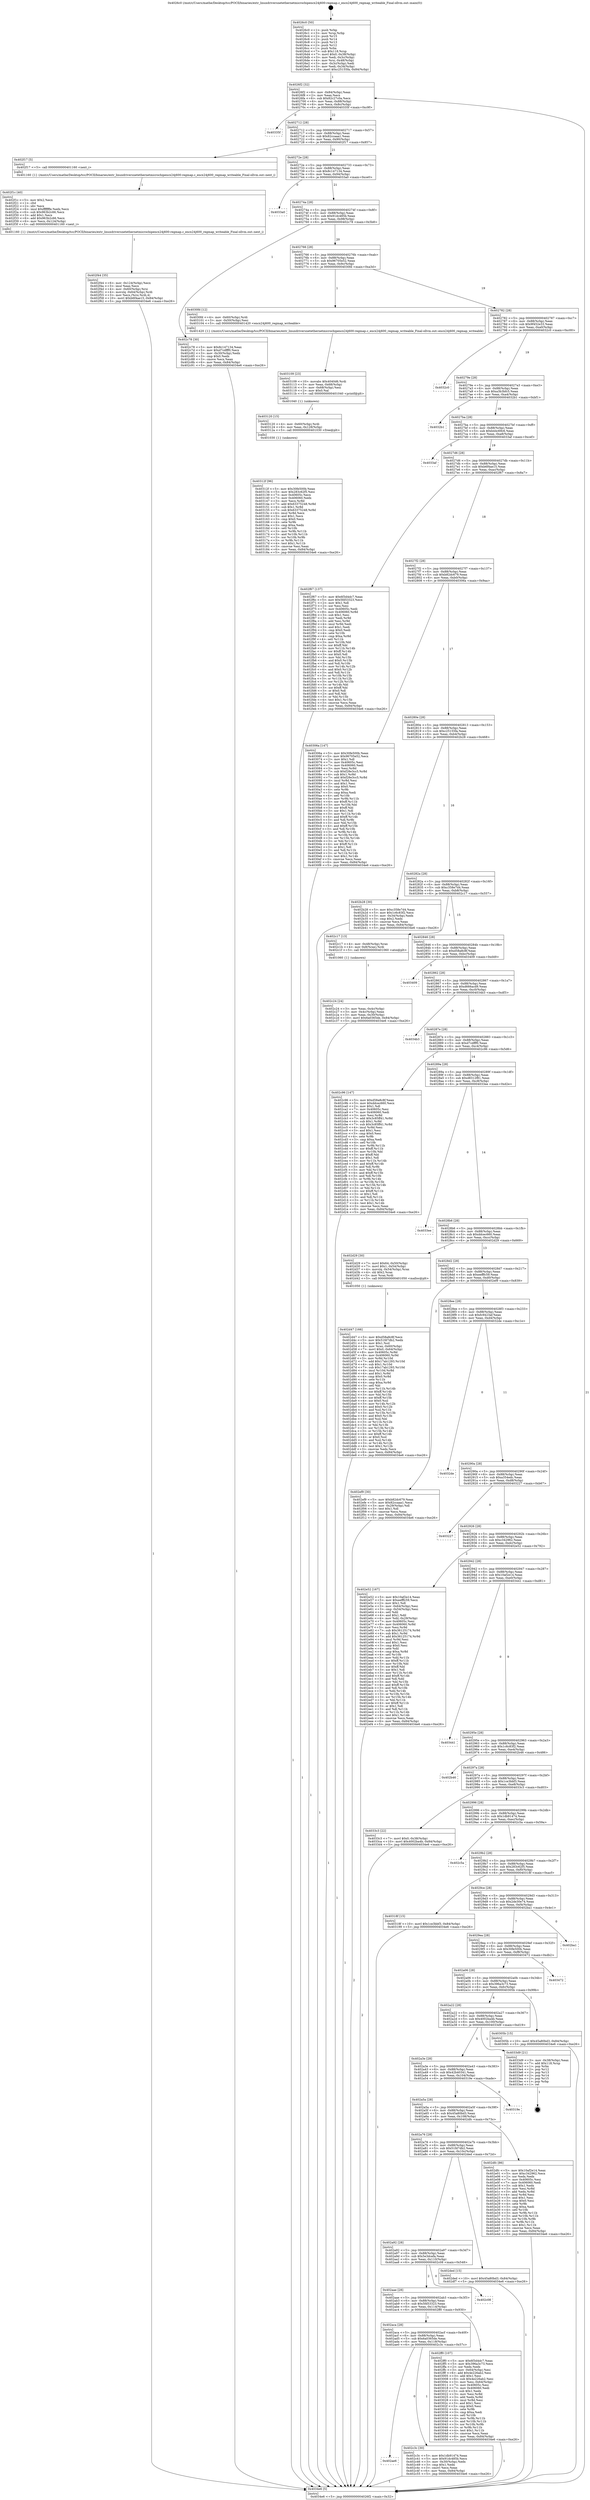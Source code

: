 digraph "0x4026c0" {
  label = "0x4026c0 (/mnt/c/Users/mathe/Desktop/tcc/POCII/binaries/extr_linuxdriversnetethernetmicrochipencx24j600-regmap.c_encx24j600_regmap_writeable_Final-ollvm.out::main(0))"
  labelloc = "t"
  node[shape=record]

  Entry [label="",width=0.3,height=0.3,shape=circle,fillcolor=black,style=filled]
  "0x4026f2" [label="{
     0x4026f2 [32]\l
     | [instrs]\l
     &nbsp;&nbsp;0x4026f2 \<+6\>: mov -0x84(%rbp),%eax\l
     &nbsp;&nbsp;0x4026f8 \<+2\>: mov %eax,%ecx\l
     &nbsp;&nbsp;0x4026fa \<+6\>: sub $0x82c27c0a,%ecx\l
     &nbsp;&nbsp;0x402700 \<+6\>: mov %eax,-0x88(%rbp)\l
     &nbsp;&nbsp;0x402706 \<+6\>: mov %ecx,-0x8c(%rbp)\l
     &nbsp;&nbsp;0x40270c \<+6\>: je 000000000040335f \<main+0xc9f\>\l
  }"]
  "0x40335f" [label="{
     0x40335f\l
  }", style=dashed]
  "0x402712" [label="{
     0x402712 [28]\l
     | [instrs]\l
     &nbsp;&nbsp;0x402712 \<+5\>: jmp 0000000000402717 \<main+0x57\>\l
     &nbsp;&nbsp;0x402717 \<+6\>: mov -0x88(%rbp),%eax\l
     &nbsp;&nbsp;0x40271d \<+5\>: sub $0x82ccaaa1,%eax\l
     &nbsp;&nbsp;0x402722 \<+6\>: mov %eax,-0x90(%rbp)\l
     &nbsp;&nbsp;0x402728 \<+6\>: je 0000000000402f17 \<main+0x857\>\l
  }"]
  Exit [label="",width=0.3,height=0.3,shape=circle,fillcolor=black,style=filled,peripheries=2]
  "0x402f17" [label="{
     0x402f17 [5]\l
     | [instrs]\l
     &nbsp;&nbsp;0x402f17 \<+5\>: call 0000000000401160 \<next_i\>\l
     | [calls]\l
     &nbsp;&nbsp;0x401160 \{1\} (/mnt/c/Users/mathe/Desktop/tcc/POCII/binaries/extr_linuxdriversnetethernetmicrochipencx24j600-regmap.c_encx24j600_regmap_writeable_Final-ollvm.out::next_i)\l
  }"]
  "0x40272e" [label="{
     0x40272e [28]\l
     | [instrs]\l
     &nbsp;&nbsp;0x40272e \<+5\>: jmp 0000000000402733 \<main+0x73\>\l
     &nbsp;&nbsp;0x402733 \<+6\>: mov -0x88(%rbp),%eax\l
     &nbsp;&nbsp;0x402739 \<+5\>: sub $0x8c147134,%eax\l
     &nbsp;&nbsp;0x40273e \<+6\>: mov %eax,-0x94(%rbp)\l
     &nbsp;&nbsp;0x402744 \<+6\>: je 00000000004033a0 \<main+0xce0\>\l
  }"]
  "0x40312f" [label="{
     0x40312f [96]\l
     | [instrs]\l
     &nbsp;&nbsp;0x40312f \<+5\>: mov $0x30fe500b,%eax\l
     &nbsp;&nbsp;0x403134 \<+5\>: mov $0x283c62f5,%esi\l
     &nbsp;&nbsp;0x403139 \<+7\>: mov 0x40605c,%ecx\l
     &nbsp;&nbsp;0x403140 \<+7\>: mov 0x406060,%edx\l
     &nbsp;&nbsp;0x403147 \<+3\>: mov %ecx,%r8d\l
     &nbsp;&nbsp;0x40314a \<+7\>: add $0x63375248,%r8d\l
     &nbsp;&nbsp;0x403151 \<+4\>: sub $0x1,%r8d\l
     &nbsp;&nbsp;0x403155 \<+7\>: sub $0x63375248,%r8d\l
     &nbsp;&nbsp;0x40315c \<+4\>: imul %r8d,%ecx\l
     &nbsp;&nbsp;0x403160 \<+3\>: and $0x1,%ecx\l
     &nbsp;&nbsp;0x403163 \<+3\>: cmp $0x0,%ecx\l
     &nbsp;&nbsp;0x403166 \<+4\>: sete %r9b\l
     &nbsp;&nbsp;0x40316a \<+3\>: cmp $0xa,%edx\l
     &nbsp;&nbsp;0x40316d \<+4\>: setl %r10b\l
     &nbsp;&nbsp;0x403171 \<+3\>: mov %r9b,%r11b\l
     &nbsp;&nbsp;0x403174 \<+3\>: and %r10b,%r11b\l
     &nbsp;&nbsp;0x403177 \<+3\>: xor %r10b,%r9b\l
     &nbsp;&nbsp;0x40317a \<+3\>: or %r9b,%r11b\l
     &nbsp;&nbsp;0x40317d \<+4\>: test $0x1,%r11b\l
     &nbsp;&nbsp;0x403181 \<+3\>: cmovne %esi,%eax\l
     &nbsp;&nbsp;0x403184 \<+6\>: mov %eax,-0x84(%rbp)\l
     &nbsp;&nbsp;0x40318a \<+5\>: jmp 00000000004034e6 \<main+0xe26\>\l
  }"]
  "0x4033a0" [label="{
     0x4033a0\l
  }", style=dashed]
  "0x40274a" [label="{
     0x40274a [28]\l
     | [instrs]\l
     &nbsp;&nbsp;0x40274a \<+5\>: jmp 000000000040274f \<main+0x8f\>\l
     &nbsp;&nbsp;0x40274f \<+6\>: mov -0x88(%rbp),%eax\l
     &nbsp;&nbsp;0x402755 \<+5\>: sub $0x91dc485b,%eax\l
     &nbsp;&nbsp;0x40275a \<+6\>: mov %eax,-0x98(%rbp)\l
     &nbsp;&nbsp;0x402760 \<+6\>: je 0000000000402c78 \<main+0x5b8\>\l
  }"]
  "0x403120" [label="{
     0x403120 [15]\l
     | [instrs]\l
     &nbsp;&nbsp;0x403120 \<+4\>: mov -0x60(%rbp),%rdi\l
     &nbsp;&nbsp;0x403124 \<+6\>: mov %eax,-0x128(%rbp)\l
     &nbsp;&nbsp;0x40312a \<+5\>: call 0000000000401030 \<free@plt\>\l
     | [calls]\l
     &nbsp;&nbsp;0x401030 \{1\} (unknown)\l
  }"]
  "0x402c78" [label="{
     0x402c78 [30]\l
     | [instrs]\l
     &nbsp;&nbsp;0x402c78 \<+5\>: mov $0x8c147134,%eax\l
     &nbsp;&nbsp;0x402c7d \<+5\>: mov $0xd7cdfff0,%ecx\l
     &nbsp;&nbsp;0x402c82 \<+3\>: mov -0x30(%rbp),%edx\l
     &nbsp;&nbsp;0x402c85 \<+3\>: cmp $0x0,%edx\l
     &nbsp;&nbsp;0x402c88 \<+3\>: cmove %ecx,%eax\l
     &nbsp;&nbsp;0x402c8b \<+6\>: mov %eax,-0x84(%rbp)\l
     &nbsp;&nbsp;0x402c91 \<+5\>: jmp 00000000004034e6 \<main+0xe26\>\l
  }"]
  "0x402766" [label="{
     0x402766 [28]\l
     | [instrs]\l
     &nbsp;&nbsp;0x402766 \<+5\>: jmp 000000000040276b \<main+0xab\>\l
     &nbsp;&nbsp;0x40276b \<+6\>: mov -0x88(%rbp),%eax\l
     &nbsp;&nbsp;0x402771 \<+5\>: sub $0x96705e52,%eax\l
     &nbsp;&nbsp;0x402776 \<+6\>: mov %eax,-0x9c(%rbp)\l
     &nbsp;&nbsp;0x40277c \<+6\>: je 00000000004030fd \<main+0xa3d\>\l
  }"]
  "0x403109" [label="{
     0x403109 [23]\l
     | [instrs]\l
     &nbsp;&nbsp;0x403109 \<+10\>: movabs $0x4040d6,%rdi\l
     &nbsp;&nbsp;0x403113 \<+3\>: mov %eax,-0x68(%rbp)\l
     &nbsp;&nbsp;0x403116 \<+3\>: mov -0x68(%rbp),%esi\l
     &nbsp;&nbsp;0x403119 \<+2\>: mov $0x0,%al\l
     &nbsp;&nbsp;0x40311b \<+5\>: call 0000000000401040 \<printf@plt\>\l
     | [calls]\l
     &nbsp;&nbsp;0x401040 \{1\} (unknown)\l
  }"]
  "0x4030fd" [label="{
     0x4030fd [12]\l
     | [instrs]\l
     &nbsp;&nbsp;0x4030fd \<+4\>: mov -0x60(%rbp),%rdi\l
     &nbsp;&nbsp;0x403101 \<+3\>: mov -0x50(%rbp),%esi\l
     &nbsp;&nbsp;0x403104 \<+5\>: call 0000000000401420 \<encx24j600_regmap_writeable\>\l
     | [calls]\l
     &nbsp;&nbsp;0x401420 \{1\} (/mnt/c/Users/mathe/Desktop/tcc/POCII/binaries/extr_linuxdriversnetethernetmicrochipencx24j600-regmap.c_encx24j600_regmap_writeable_Final-ollvm.out::encx24j600_regmap_writeable)\l
  }"]
  "0x402782" [label="{
     0x402782 [28]\l
     | [instrs]\l
     &nbsp;&nbsp;0x402782 \<+5\>: jmp 0000000000402787 \<main+0xc7\>\l
     &nbsp;&nbsp;0x402787 \<+6\>: mov -0x88(%rbp),%eax\l
     &nbsp;&nbsp;0x40278d \<+5\>: sub $0x9f452e33,%eax\l
     &nbsp;&nbsp;0x402792 \<+6\>: mov %eax,-0xa0(%rbp)\l
     &nbsp;&nbsp;0x402798 \<+6\>: je 00000000004032c0 \<main+0xc00\>\l
  }"]
  "0x402f44" [label="{
     0x402f44 [35]\l
     | [instrs]\l
     &nbsp;&nbsp;0x402f44 \<+6\>: mov -0x124(%rbp),%ecx\l
     &nbsp;&nbsp;0x402f4a \<+3\>: imul %eax,%ecx\l
     &nbsp;&nbsp;0x402f4d \<+4\>: mov -0x60(%rbp),%rsi\l
     &nbsp;&nbsp;0x402f51 \<+4\>: movslq -0x64(%rbp),%rdi\l
     &nbsp;&nbsp;0x402f55 \<+3\>: mov %ecx,(%rsi,%rdi,4)\l
     &nbsp;&nbsp;0x402f58 \<+10\>: movl $0xb6f4ae15,-0x84(%rbp)\l
     &nbsp;&nbsp;0x402f62 \<+5\>: jmp 00000000004034e6 \<main+0xe26\>\l
  }"]
  "0x4032c0" [label="{
     0x4032c0\l
  }", style=dashed]
  "0x40279e" [label="{
     0x40279e [28]\l
     | [instrs]\l
     &nbsp;&nbsp;0x40279e \<+5\>: jmp 00000000004027a3 \<main+0xe3\>\l
     &nbsp;&nbsp;0x4027a3 \<+6\>: mov -0x88(%rbp),%eax\l
     &nbsp;&nbsp;0x4027a9 \<+5\>: sub $0xa3b3bfc5,%eax\l
     &nbsp;&nbsp;0x4027ae \<+6\>: mov %eax,-0xa4(%rbp)\l
     &nbsp;&nbsp;0x4027b4 \<+6\>: je 00000000004032b1 \<main+0xbf1\>\l
  }"]
  "0x402f1c" [label="{
     0x402f1c [40]\l
     | [instrs]\l
     &nbsp;&nbsp;0x402f1c \<+5\>: mov $0x2,%ecx\l
     &nbsp;&nbsp;0x402f21 \<+1\>: cltd\l
     &nbsp;&nbsp;0x402f22 \<+2\>: idiv %ecx\l
     &nbsp;&nbsp;0x402f24 \<+6\>: imul $0xfffffffe,%edx,%ecx\l
     &nbsp;&nbsp;0x402f2a \<+6\>: sub $0x963b2c66,%ecx\l
     &nbsp;&nbsp;0x402f30 \<+3\>: add $0x1,%ecx\l
     &nbsp;&nbsp;0x402f33 \<+6\>: add $0x963b2c66,%ecx\l
     &nbsp;&nbsp;0x402f39 \<+6\>: mov %ecx,-0x124(%rbp)\l
     &nbsp;&nbsp;0x402f3f \<+5\>: call 0000000000401160 \<next_i\>\l
     | [calls]\l
     &nbsp;&nbsp;0x401160 \{1\} (/mnt/c/Users/mathe/Desktop/tcc/POCII/binaries/extr_linuxdriversnetethernetmicrochipencx24j600-regmap.c_encx24j600_regmap_writeable_Final-ollvm.out::next_i)\l
  }"]
  "0x4032b1" [label="{
     0x4032b1\l
  }", style=dashed]
  "0x4027ba" [label="{
     0x4027ba [28]\l
     | [instrs]\l
     &nbsp;&nbsp;0x4027ba \<+5\>: jmp 00000000004027bf \<main+0xff\>\l
     &nbsp;&nbsp;0x4027bf \<+6\>: mov -0x88(%rbp),%eax\l
     &nbsp;&nbsp;0x4027c5 \<+5\>: sub $0xb44c69c6,%eax\l
     &nbsp;&nbsp;0x4027ca \<+6\>: mov %eax,-0xa8(%rbp)\l
     &nbsp;&nbsp;0x4027d0 \<+6\>: je 00000000004033af \<main+0xcef\>\l
  }"]
  "0x402d47" [label="{
     0x402d47 [166]\l
     | [instrs]\l
     &nbsp;&nbsp;0x402d47 \<+5\>: mov $0xd58a8c8f,%ecx\l
     &nbsp;&nbsp;0x402d4c \<+5\>: mov $0x51fd7db2,%edx\l
     &nbsp;&nbsp;0x402d51 \<+3\>: mov $0x1,%sil\l
     &nbsp;&nbsp;0x402d54 \<+4\>: mov %rax,-0x60(%rbp)\l
     &nbsp;&nbsp;0x402d58 \<+7\>: movl $0x0,-0x64(%rbp)\l
     &nbsp;&nbsp;0x402d5f \<+8\>: mov 0x40605c,%r8d\l
     &nbsp;&nbsp;0x402d67 \<+8\>: mov 0x406060,%r9d\l
     &nbsp;&nbsp;0x402d6f \<+3\>: mov %r8d,%r10d\l
     &nbsp;&nbsp;0x402d72 \<+7\>: add $0x17ab1293,%r10d\l
     &nbsp;&nbsp;0x402d79 \<+4\>: sub $0x1,%r10d\l
     &nbsp;&nbsp;0x402d7d \<+7\>: sub $0x17ab1293,%r10d\l
     &nbsp;&nbsp;0x402d84 \<+4\>: imul %r10d,%r8d\l
     &nbsp;&nbsp;0x402d88 \<+4\>: and $0x1,%r8d\l
     &nbsp;&nbsp;0x402d8c \<+4\>: cmp $0x0,%r8d\l
     &nbsp;&nbsp;0x402d90 \<+4\>: sete %r11b\l
     &nbsp;&nbsp;0x402d94 \<+4\>: cmp $0xa,%r9d\l
     &nbsp;&nbsp;0x402d98 \<+3\>: setl %bl\l
     &nbsp;&nbsp;0x402d9b \<+3\>: mov %r11b,%r14b\l
     &nbsp;&nbsp;0x402d9e \<+4\>: xor $0xff,%r14b\l
     &nbsp;&nbsp;0x402da2 \<+3\>: mov %bl,%r15b\l
     &nbsp;&nbsp;0x402da5 \<+4\>: xor $0xff,%r15b\l
     &nbsp;&nbsp;0x402da9 \<+4\>: xor $0x0,%sil\l
     &nbsp;&nbsp;0x402dad \<+3\>: mov %r14b,%r12b\l
     &nbsp;&nbsp;0x402db0 \<+4\>: and $0x0,%r12b\l
     &nbsp;&nbsp;0x402db4 \<+3\>: and %sil,%r11b\l
     &nbsp;&nbsp;0x402db7 \<+3\>: mov %r15b,%r13b\l
     &nbsp;&nbsp;0x402dba \<+4\>: and $0x0,%r13b\l
     &nbsp;&nbsp;0x402dbe \<+3\>: and %sil,%bl\l
     &nbsp;&nbsp;0x402dc1 \<+3\>: or %r11b,%r12b\l
     &nbsp;&nbsp;0x402dc4 \<+3\>: or %bl,%r13b\l
     &nbsp;&nbsp;0x402dc7 \<+3\>: xor %r13b,%r12b\l
     &nbsp;&nbsp;0x402dca \<+3\>: or %r15b,%r14b\l
     &nbsp;&nbsp;0x402dcd \<+4\>: xor $0xff,%r14b\l
     &nbsp;&nbsp;0x402dd1 \<+4\>: or $0x0,%sil\l
     &nbsp;&nbsp;0x402dd5 \<+3\>: and %sil,%r14b\l
     &nbsp;&nbsp;0x402dd8 \<+3\>: or %r14b,%r12b\l
     &nbsp;&nbsp;0x402ddb \<+4\>: test $0x1,%r12b\l
     &nbsp;&nbsp;0x402ddf \<+3\>: cmovne %edx,%ecx\l
     &nbsp;&nbsp;0x402de2 \<+6\>: mov %ecx,-0x84(%rbp)\l
     &nbsp;&nbsp;0x402de8 \<+5\>: jmp 00000000004034e6 \<main+0xe26\>\l
  }"]
  "0x4033af" [label="{
     0x4033af\l
  }", style=dashed]
  "0x4027d6" [label="{
     0x4027d6 [28]\l
     | [instrs]\l
     &nbsp;&nbsp;0x4027d6 \<+5\>: jmp 00000000004027db \<main+0x11b\>\l
     &nbsp;&nbsp;0x4027db \<+6\>: mov -0x88(%rbp),%eax\l
     &nbsp;&nbsp;0x4027e1 \<+5\>: sub $0xb6f4ae15,%eax\l
     &nbsp;&nbsp;0x4027e6 \<+6\>: mov %eax,-0xac(%rbp)\l
     &nbsp;&nbsp;0x4027ec \<+6\>: je 0000000000402f67 \<main+0x8a7\>\l
  }"]
  "0x402ae6" [label="{
     0x402ae6\l
  }", style=dashed]
  "0x402f67" [label="{
     0x402f67 [137]\l
     | [instrs]\l
     &nbsp;&nbsp;0x402f67 \<+5\>: mov $0x6f3d4dc7,%eax\l
     &nbsp;&nbsp;0x402f6c \<+5\>: mov $0x5fd53323,%ecx\l
     &nbsp;&nbsp;0x402f71 \<+2\>: mov $0x1,%dl\l
     &nbsp;&nbsp;0x402f73 \<+2\>: xor %esi,%esi\l
     &nbsp;&nbsp;0x402f75 \<+7\>: mov 0x40605c,%edi\l
     &nbsp;&nbsp;0x402f7c \<+8\>: mov 0x406060,%r8d\l
     &nbsp;&nbsp;0x402f84 \<+3\>: sub $0x1,%esi\l
     &nbsp;&nbsp;0x402f87 \<+3\>: mov %edi,%r9d\l
     &nbsp;&nbsp;0x402f8a \<+3\>: add %esi,%r9d\l
     &nbsp;&nbsp;0x402f8d \<+4\>: imul %r9d,%edi\l
     &nbsp;&nbsp;0x402f91 \<+3\>: and $0x1,%edi\l
     &nbsp;&nbsp;0x402f94 \<+3\>: cmp $0x0,%edi\l
     &nbsp;&nbsp;0x402f97 \<+4\>: sete %r10b\l
     &nbsp;&nbsp;0x402f9b \<+4\>: cmp $0xa,%r8d\l
     &nbsp;&nbsp;0x402f9f \<+4\>: setl %r11b\l
     &nbsp;&nbsp;0x402fa3 \<+3\>: mov %r10b,%bl\l
     &nbsp;&nbsp;0x402fa6 \<+3\>: xor $0xff,%bl\l
     &nbsp;&nbsp;0x402fa9 \<+3\>: mov %r11b,%r14b\l
     &nbsp;&nbsp;0x402fac \<+4\>: xor $0xff,%r14b\l
     &nbsp;&nbsp;0x402fb0 \<+3\>: xor $0x0,%dl\l
     &nbsp;&nbsp;0x402fb3 \<+3\>: mov %bl,%r15b\l
     &nbsp;&nbsp;0x402fb6 \<+4\>: and $0x0,%r15b\l
     &nbsp;&nbsp;0x402fba \<+3\>: and %dl,%r10b\l
     &nbsp;&nbsp;0x402fbd \<+3\>: mov %r14b,%r12b\l
     &nbsp;&nbsp;0x402fc0 \<+4\>: and $0x0,%r12b\l
     &nbsp;&nbsp;0x402fc4 \<+3\>: and %dl,%r11b\l
     &nbsp;&nbsp;0x402fc7 \<+3\>: or %r10b,%r15b\l
     &nbsp;&nbsp;0x402fca \<+3\>: or %r11b,%r12b\l
     &nbsp;&nbsp;0x402fcd \<+3\>: xor %r12b,%r15b\l
     &nbsp;&nbsp;0x402fd0 \<+3\>: or %r14b,%bl\l
     &nbsp;&nbsp;0x402fd3 \<+3\>: xor $0xff,%bl\l
     &nbsp;&nbsp;0x402fd6 \<+3\>: or $0x0,%dl\l
     &nbsp;&nbsp;0x402fd9 \<+2\>: and %dl,%bl\l
     &nbsp;&nbsp;0x402fdb \<+3\>: or %bl,%r15b\l
     &nbsp;&nbsp;0x402fde \<+4\>: test $0x1,%r15b\l
     &nbsp;&nbsp;0x402fe2 \<+3\>: cmovne %ecx,%eax\l
     &nbsp;&nbsp;0x402fe5 \<+6\>: mov %eax,-0x84(%rbp)\l
     &nbsp;&nbsp;0x402feb \<+5\>: jmp 00000000004034e6 \<main+0xe26\>\l
  }"]
  "0x4027f2" [label="{
     0x4027f2 [28]\l
     | [instrs]\l
     &nbsp;&nbsp;0x4027f2 \<+5\>: jmp 00000000004027f7 \<main+0x137\>\l
     &nbsp;&nbsp;0x4027f7 \<+6\>: mov -0x88(%rbp),%eax\l
     &nbsp;&nbsp;0x4027fd \<+5\>: sub $0xb82dc679,%eax\l
     &nbsp;&nbsp;0x402802 \<+6\>: mov %eax,-0xb0(%rbp)\l
     &nbsp;&nbsp;0x402808 \<+6\>: je 000000000040306a \<main+0x9aa\>\l
  }"]
  "0x402c3c" [label="{
     0x402c3c [30]\l
     | [instrs]\l
     &nbsp;&nbsp;0x402c3c \<+5\>: mov $0x1db91474,%eax\l
     &nbsp;&nbsp;0x402c41 \<+5\>: mov $0x91dc485b,%ecx\l
     &nbsp;&nbsp;0x402c46 \<+3\>: mov -0x30(%rbp),%edx\l
     &nbsp;&nbsp;0x402c49 \<+3\>: cmp $0x1,%edx\l
     &nbsp;&nbsp;0x402c4c \<+3\>: cmovl %ecx,%eax\l
     &nbsp;&nbsp;0x402c4f \<+6\>: mov %eax,-0x84(%rbp)\l
     &nbsp;&nbsp;0x402c55 \<+5\>: jmp 00000000004034e6 \<main+0xe26\>\l
  }"]
  "0x40306a" [label="{
     0x40306a [147]\l
     | [instrs]\l
     &nbsp;&nbsp;0x40306a \<+5\>: mov $0x30fe500b,%eax\l
     &nbsp;&nbsp;0x40306f \<+5\>: mov $0x96705e52,%ecx\l
     &nbsp;&nbsp;0x403074 \<+2\>: mov $0x1,%dl\l
     &nbsp;&nbsp;0x403076 \<+7\>: mov 0x40605c,%esi\l
     &nbsp;&nbsp;0x40307d \<+7\>: mov 0x406060,%edi\l
     &nbsp;&nbsp;0x403084 \<+3\>: mov %esi,%r8d\l
     &nbsp;&nbsp;0x403087 \<+7\>: sub $0xf28e3cc5,%r8d\l
     &nbsp;&nbsp;0x40308e \<+4\>: sub $0x1,%r8d\l
     &nbsp;&nbsp;0x403092 \<+7\>: add $0xf28e3cc5,%r8d\l
     &nbsp;&nbsp;0x403099 \<+4\>: imul %r8d,%esi\l
     &nbsp;&nbsp;0x40309d \<+3\>: and $0x1,%esi\l
     &nbsp;&nbsp;0x4030a0 \<+3\>: cmp $0x0,%esi\l
     &nbsp;&nbsp;0x4030a3 \<+4\>: sete %r9b\l
     &nbsp;&nbsp;0x4030a7 \<+3\>: cmp $0xa,%edi\l
     &nbsp;&nbsp;0x4030aa \<+4\>: setl %r10b\l
     &nbsp;&nbsp;0x4030ae \<+3\>: mov %r9b,%r11b\l
     &nbsp;&nbsp;0x4030b1 \<+4\>: xor $0xff,%r11b\l
     &nbsp;&nbsp;0x4030b5 \<+3\>: mov %r10b,%bl\l
     &nbsp;&nbsp;0x4030b8 \<+3\>: xor $0xff,%bl\l
     &nbsp;&nbsp;0x4030bb \<+3\>: xor $0x1,%dl\l
     &nbsp;&nbsp;0x4030be \<+3\>: mov %r11b,%r14b\l
     &nbsp;&nbsp;0x4030c1 \<+4\>: and $0xff,%r14b\l
     &nbsp;&nbsp;0x4030c5 \<+3\>: and %dl,%r9b\l
     &nbsp;&nbsp;0x4030c8 \<+3\>: mov %bl,%r15b\l
     &nbsp;&nbsp;0x4030cb \<+4\>: and $0xff,%r15b\l
     &nbsp;&nbsp;0x4030cf \<+3\>: and %dl,%r10b\l
     &nbsp;&nbsp;0x4030d2 \<+3\>: or %r9b,%r14b\l
     &nbsp;&nbsp;0x4030d5 \<+3\>: or %r10b,%r15b\l
     &nbsp;&nbsp;0x4030d8 \<+3\>: xor %r15b,%r14b\l
     &nbsp;&nbsp;0x4030db \<+3\>: or %bl,%r11b\l
     &nbsp;&nbsp;0x4030de \<+4\>: xor $0xff,%r11b\l
     &nbsp;&nbsp;0x4030e2 \<+3\>: or $0x1,%dl\l
     &nbsp;&nbsp;0x4030e5 \<+3\>: and %dl,%r11b\l
     &nbsp;&nbsp;0x4030e8 \<+3\>: or %r11b,%r14b\l
     &nbsp;&nbsp;0x4030eb \<+4\>: test $0x1,%r14b\l
     &nbsp;&nbsp;0x4030ef \<+3\>: cmovne %ecx,%eax\l
     &nbsp;&nbsp;0x4030f2 \<+6\>: mov %eax,-0x84(%rbp)\l
     &nbsp;&nbsp;0x4030f8 \<+5\>: jmp 00000000004034e6 \<main+0xe26\>\l
  }"]
  "0x40280e" [label="{
     0x40280e [28]\l
     | [instrs]\l
     &nbsp;&nbsp;0x40280e \<+5\>: jmp 0000000000402813 \<main+0x153\>\l
     &nbsp;&nbsp;0x402813 \<+6\>: mov -0x88(%rbp),%eax\l
     &nbsp;&nbsp;0x402819 \<+5\>: sub $0xc25155fa,%eax\l
     &nbsp;&nbsp;0x40281e \<+6\>: mov %eax,-0xb4(%rbp)\l
     &nbsp;&nbsp;0x402824 \<+6\>: je 0000000000402b28 \<main+0x468\>\l
  }"]
  "0x402aca" [label="{
     0x402aca [28]\l
     | [instrs]\l
     &nbsp;&nbsp;0x402aca \<+5\>: jmp 0000000000402acf \<main+0x40f\>\l
     &nbsp;&nbsp;0x402acf \<+6\>: mov -0x88(%rbp),%eax\l
     &nbsp;&nbsp;0x402ad5 \<+5\>: sub $0x6a0365de,%eax\l
     &nbsp;&nbsp;0x402ada \<+6\>: mov %eax,-0x118(%rbp)\l
     &nbsp;&nbsp;0x402ae0 \<+6\>: je 0000000000402c3c \<main+0x57c\>\l
  }"]
  "0x402b28" [label="{
     0x402b28 [30]\l
     | [instrs]\l
     &nbsp;&nbsp;0x402b28 \<+5\>: mov $0xc358e7d4,%eax\l
     &nbsp;&nbsp;0x402b2d \<+5\>: mov $0x1c6c83f2,%ecx\l
     &nbsp;&nbsp;0x402b32 \<+3\>: mov -0x34(%rbp),%edx\l
     &nbsp;&nbsp;0x402b35 \<+3\>: cmp $0x2,%edx\l
     &nbsp;&nbsp;0x402b38 \<+3\>: cmovne %ecx,%eax\l
     &nbsp;&nbsp;0x402b3b \<+6\>: mov %eax,-0x84(%rbp)\l
     &nbsp;&nbsp;0x402b41 \<+5\>: jmp 00000000004034e6 \<main+0xe26\>\l
  }"]
  "0x40282a" [label="{
     0x40282a [28]\l
     | [instrs]\l
     &nbsp;&nbsp;0x40282a \<+5\>: jmp 000000000040282f \<main+0x16f\>\l
     &nbsp;&nbsp;0x40282f \<+6\>: mov -0x88(%rbp),%eax\l
     &nbsp;&nbsp;0x402835 \<+5\>: sub $0xc358e7d4,%eax\l
     &nbsp;&nbsp;0x40283a \<+6\>: mov %eax,-0xb8(%rbp)\l
     &nbsp;&nbsp;0x402840 \<+6\>: je 0000000000402c17 \<main+0x557\>\l
  }"]
  "0x4034e6" [label="{
     0x4034e6 [5]\l
     | [instrs]\l
     &nbsp;&nbsp;0x4034e6 \<+5\>: jmp 00000000004026f2 \<main+0x32\>\l
  }"]
  "0x4026c0" [label="{
     0x4026c0 [50]\l
     | [instrs]\l
     &nbsp;&nbsp;0x4026c0 \<+1\>: push %rbp\l
     &nbsp;&nbsp;0x4026c1 \<+3\>: mov %rsp,%rbp\l
     &nbsp;&nbsp;0x4026c4 \<+2\>: push %r15\l
     &nbsp;&nbsp;0x4026c6 \<+2\>: push %r14\l
     &nbsp;&nbsp;0x4026c8 \<+2\>: push %r13\l
     &nbsp;&nbsp;0x4026ca \<+2\>: push %r12\l
     &nbsp;&nbsp;0x4026cc \<+1\>: push %rbx\l
     &nbsp;&nbsp;0x4026cd \<+7\>: sub $0x118,%rsp\l
     &nbsp;&nbsp;0x4026d4 \<+7\>: movl $0x0,-0x38(%rbp)\l
     &nbsp;&nbsp;0x4026db \<+3\>: mov %edi,-0x3c(%rbp)\l
     &nbsp;&nbsp;0x4026de \<+4\>: mov %rsi,-0x48(%rbp)\l
     &nbsp;&nbsp;0x4026e2 \<+3\>: mov -0x3c(%rbp),%edi\l
     &nbsp;&nbsp;0x4026e5 \<+3\>: mov %edi,-0x34(%rbp)\l
     &nbsp;&nbsp;0x4026e8 \<+10\>: movl $0xc25155fa,-0x84(%rbp)\l
  }"]
  "0x402ff0" [label="{
     0x402ff0 [107]\l
     | [instrs]\l
     &nbsp;&nbsp;0x402ff0 \<+5\>: mov $0x6f3d4dc7,%eax\l
     &nbsp;&nbsp;0x402ff5 \<+5\>: mov $0x396a3c73,%ecx\l
     &nbsp;&nbsp;0x402ffa \<+2\>: xor %edx,%edx\l
     &nbsp;&nbsp;0x402ffc \<+3\>: mov -0x64(%rbp),%esi\l
     &nbsp;&nbsp;0x402fff \<+6\>: add $0x4e226ab2,%esi\l
     &nbsp;&nbsp;0x403005 \<+3\>: add $0x1,%esi\l
     &nbsp;&nbsp;0x403008 \<+6\>: sub $0x4e226ab2,%esi\l
     &nbsp;&nbsp;0x40300e \<+3\>: mov %esi,-0x64(%rbp)\l
     &nbsp;&nbsp;0x403011 \<+7\>: mov 0x40605c,%esi\l
     &nbsp;&nbsp;0x403018 \<+7\>: mov 0x406060,%edi\l
     &nbsp;&nbsp;0x40301f \<+3\>: sub $0x1,%edx\l
     &nbsp;&nbsp;0x403022 \<+3\>: mov %esi,%r8d\l
     &nbsp;&nbsp;0x403025 \<+3\>: add %edx,%r8d\l
     &nbsp;&nbsp;0x403028 \<+4\>: imul %r8d,%esi\l
     &nbsp;&nbsp;0x40302c \<+3\>: and $0x1,%esi\l
     &nbsp;&nbsp;0x40302f \<+3\>: cmp $0x0,%esi\l
     &nbsp;&nbsp;0x403032 \<+4\>: sete %r9b\l
     &nbsp;&nbsp;0x403036 \<+3\>: cmp $0xa,%edi\l
     &nbsp;&nbsp;0x403039 \<+4\>: setl %r10b\l
     &nbsp;&nbsp;0x40303d \<+3\>: mov %r9b,%r11b\l
     &nbsp;&nbsp;0x403040 \<+3\>: and %r10b,%r11b\l
     &nbsp;&nbsp;0x403043 \<+3\>: xor %r10b,%r9b\l
     &nbsp;&nbsp;0x403046 \<+3\>: or %r9b,%r11b\l
     &nbsp;&nbsp;0x403049 \<+4\>: test $0x1,%r11b\l
     &nbsp;&nbsp;0x40304d \<+3\>: cmovne %ecx,%eax\l
     &nbsp;&nbsp;0x403050 \<+6\>: mov %eax,-0x84(%rbp)\l
     &nbsp;&nbsp;0x403056 \<+5\>: jmp 00000000004034e6 \<main+0xe26\>\l
  }"]
  "0x402c17" [label="{
     0x402c17 [13]\l
     | [instrs]\l
     &nbsp;&nbsp;0x402c17 \<+4\>: mov -0x48(%rbp),%rax\l
     &nbsp;&nbsp;0x402c1b \<+4\>: mov 0x8(%rax),%rdi\l
     &nbsp;&nbsp;0x402c1f \<+5\>: call 0000000000401060 \<atoi@plt\>\l
     | [calls]\l
     &nbsp;&nbsp;0x401060 \{1\} (unknown)\l
  }"]
  "0x402846" [label="{
     0x402846 [28]\l
     | [instrs]\l
     &nbsp;&nbsp;0x402846 \<+5\>: jmp 000000000040284b \<main+0x18b\>\l
     &nbsp;&nbsp;0x40284b \<+6\>: mov -0x88(%rbp),%eax\l
     &nbsp;&nbsp;0x402851 \<+5\>: sub $0xd58a8c8f,%eax\l
     &nbsp;&nbsp;0x402856 \<+6\>: mov %eax,-0xbc(%rbp)\l
     &nbsp;&nbsp;0x40285c \<+6\>: je 0000000000403409 \<main+0xd49\>\l
  }"]
  "0x402c24" [label="{
     0x402c24 [24]\l
     | [instrs]\l
     &nbsp;&nbsp;0x402c24 \<+3\>: mov %eax,-0x4c(%rbp)\l
     &nbsp;&nbsp;0x402c27 \<+3\>: mov -0x4c(%rbp),%eax\l
     &nbsp;&nbsp;0x402c2a \<+3\>: mov %eax,-0x30(%rbp)\l
     &nbsp;&nbsp;0x402c2d \<+10\>: movl $0x6a0365de,-0x84(%rbp)\l
     &nbsp;&nbsp;0x402c37 \<+5\>: jmp 00000000004034e6 \<main+0xe26\>\l
  }"]
  "0x402aae" [label="{
     0x402aae [28]\l
     | [instrs]\l
     &nbsp;&nbsp;0x402aae \<+5\>: jmp 0000000000402ab3 \<main+0x3f3\>\l
     &nbsp;&nbsp;0x402ab3 \<+6\>: mov -0x88(%rbp),%eax\l
     &nbsp;&nbsp;0x402ab9 \<+5\>: sub $0x5fd53323,%eax\l
     &nbsp;&nbsp;0x402abe \<+6\>: mov %eax,-0x114(%rbp)\l
     &nbsp;&nbsp;0x402ac4 \<+6\>: je 0000000000402ff0 \<main+0x930\>\l
  }"]
  "0x403409" [label="{
     0x403409\l
  }", style=dashed]
  "0x402862" [label="{
     0x402862 [28]\l
     | [instrs]\l
     &nbsp;&nbsp;0x402862 \<+5\>: jmp 0000000000402867 \<main+0x1a7\>\l
     &nbsp;&nbsp;0x402867 \<+6\>: mov -0x88(%rbp),%eax\l
     &nbsp;&nbsp;0x40286d \<+5\>: sub $0xd666acd9,%eax\l
     &nbsp;&nbsp;0x402872 \<+6\>: mov %eax,-0xc0(%rbp)\l
     &nbsp;&nbsp;0x402878 \<+6\>: je 00000000004034b3 \<main+0xdf3\>\l
  }"]
  "0x402c08" [label="{
     0x402c08\l
  }", style=dashed]
  "0x4034b3" [label="{
     0x4034b3\l
  }", style=dashed]
  "0x40287e" [label="{
     0x40287e [28]\l
     | [instrs]\l
     &nbsp;&nbsp;0x40287e \<+5\>: jmp 0000000000402883 \<main+0x1c3\>\l
     &nbsp;&nbsp;0x402883 \<+6\>: mov -0x88(%rbp),%eax\l
     &nbsp;&nbsp;0x402889 \<+5\>: sub $0xd7cdfff0,%eax\l
     &nbsp;&nbsp;0x40288e \<+6\>: mov %eax,-0xc4(%rbp)\l
     &nbsp;&nbsp;0x402894 \<+6\>: je 0000000000402c96 \<main+0x5d6\>\l
  }"]
  "0x402a92" [label="{
     0x402a92 [28]\l
     | [instrs]\l
     &nbsp;&nbsp;0x402a92 \<+5\>: jmp 0000000000402a97 \<main+0x3d7\>\l
     &nbsp;&nbsp;0x402a97 \<+6\>: mov -0x88(%rbp),%eax\l
     &nbsp;&nbsp;0x402a9d \<+5\>: sub $0x5e3dcefa,%eax\l
     &nbsp;&nbsp;0x402aa2 \<+6\>: mov %eax,-0x110(%rbp)\l
     &nbsp;&nbsp;0x402aa8 \<+6\>: je 0000000000402c08 \<main+0x548\>\l
  }"]
  "0x402c96" [label="{
     0x402c96 [147]\l
     | [instrs]\l
     &nbsp;&nbsp;0x402c96 \<+5\>: mov $0xd58a8c8f,%eax\l
     &nbsp;&nbsp;0x402c9b \<+5\>: mov $0xddcec660,%ecx\l
     &nbsp;&nbsp;0x402ca0 \<+2\>: mov $0x1,%dl\l
     &nbsp;&nbsp;0x402ca2 \<+7\>: mov 0x40605c,%esi\l
     &nbsp;&nbsp;0x402ca9 \<+7\>: mov 0x406060,%edi\l
     &nbsp;&nbsp;0x402cb0 \<+3\>: mov %esi,%r8d\l
     &nbsp;&nbsp;0x402cb3 \<+7\>: add $0x3c85ff41,%r8d\l
     &nbsp;&nbsp;0x402cba \<+4\>: sub $0x1,%r8d\l
     &nbsp;&nbsp;0x402cbe \<+7\>: sub $0x3c85ff41,%r8d\l
     &nbsp;&nbsp;0x402cc5 \<+4\>: imul %r8d,%esi\l
     &nbsp;&nbsp;0x402cc9 \<+3\>: and $0x1,%esi\l
     &nbsp;&nbsp;0x402ccc \<+3\>: cmp $0x0,%esi\l
     &nbsp;&nbsp;0x402ccf \<+4\>: sete %r9b\l
     &nbsp;&nbsp;0x402cd3 \<+3\>: cmp $0xa,%edi\l
     &nbsp;&nbsp;0x402cd6 \<+4\>: setl %r10b\l
     &nbsp;&nbsp;0x402cda \<+3\>: mov %r9b,%r11b\l
     &nbsp;&nbsp;0x402cdd \<+4\>: xor $0xff,%r11b\l
     &nbsp;&nbsp;0x402ce1 \<+3\>: mov %r10b,%bl\l
     &nbsp;&nbsp;0x402ce4 \<+3\>: xor $0xff,%bl\l
     &nbsp;&nbsp;0x402ce7 \<+3\>: xor $0x1,%dl\l
     &nbsp;&nbsp;0x402cea \<+3\>: mov %r11b,%r14b\l
     &nbsp;&nbsp;0x402ced \<+4\>: and $0xff,%r14b\l
     &nbsp;&nbsp;0x402cf1 \<+3\>: and %dl,%r9b\l
     &nbsp;&nbsp;0x402cf4 \<+3\>: mov %bl,%r15b\l
     &nbsp;&nbsp;0x402cf7 \<+4\>: and $0xff,%r15b\l
     &nbsp;&nbsp;0x402cfb \<+3\>: and %dl,%r10b\l
     &nbsp;&nbsp;0x402cfe \<+3\>: or %r9b,%r14b\l
     &nbsp;&nbsp;0x402d01 \<+3\>: or %r10b,%r15b\l
     &nbsp;&nbsp;0x402d04 \<+3\>: xor %r15b,%r14b\l
     &nbsp;&nbsp;0x402d07 \<+3\>: or %bl,%r11b\l
     &nbsp;&nbsp;0x402d0a \<+4\>: xor $0xff,%r11b\l
     &nbsp;&nbsp;0x402d0e \<+3\>: or $0x1,%dl\l
     &nbsp;&nbsp;0x402d11 \<+3\>: and %dl,%r11b\l
     &nbsp;&nbsp;0x402d14 \<+3\>: or %r11b,%r14b\l
     &nbsp;&nbsp;0x402d17 \<+4\>: test $0x1,%r14b\l
     &nbsp;&nbsp;0x402d1b \<+3\>: cmovne %ecx,%eax\l
     &nbsp;&nbsp;0x402d1e \<+6\>: mov %eax,-0x84(%rbp)\l
     &nbsp;&nbsp;0x402d24 \<+5\>: jmp 00000000004034e6 \<main+0xe26\>\l
  }"]
  "0x40289a" [label="{
     0x40289a [28]\l
     | [instrs]\l
     &nbsp;&nbsp;0x40289a \<+5\>: jmp 000000000040289f \<main+0x1df\>\l
     &nbsp;&nbsp;0x40289f \<+6\>: mov -0x88(%rbp),%eax\l
     &nbsp;&nbsp;0x4028a5 \<+5\>: sub $0xd8312f81,%eax\l
     &nbsp;&nbsp;0x4028aa \<+6\>: mov %eax,-0xc8(%rbp)\l
     &nbsp;&nbsp;0x4028b0 \<+6\>: je 00000000004033ee \<main+0xd2e\>\l
  }"]
  "0x402ded" [label="{
     0x402ded [15]\l
     | [instrs]\l
     &nbsp;&nbsp;0x402ded \<+10\>: movl $0x45a80bd3,-0x84(%rbp)\l
     &nbsp;&nbsp;0x402df7 \<+5\>: jmp 00000000004034e6 \<main+0xe26\>\l
  }"]
  "0x4033ee" [label="{
     0x4033ee\l
  }", style=dashed]
  "0x4028b6" [label="{
     0x4028b6 [28]\l
     | [instrs]\l
     &nbsp;&nbsp;0x4028b6 \<+5\>: jmp 00000000004028bb \<main+0x1fb\>\l
     &nbsp;&nbsp;0x4028bb \<+6\>: mov -0x88(%rbp),%eax\l
     &nbsp;&nbsp;0x4028c1 \<+5\>: sub $0xddcec660,%eax\l
     &nbsp;&nbsp;0x4028c6 \<+6\>: mov %eax,-0xcc(%rbp)\l
     &nbsp;&nbsp;0x4028cc \<+6\>: je 0000000000402d29 \<main+0x669\>\l
  }"]
  "0x402a76" [label="{
     0x402a76 [28]\l
     | [instrs]\l
     &nbsp;&nbsp;0x402a76 \<+5\>: jmp 0000000000402a7b \<main+0x3bb\>\l
     &nbsp;&nbsp;0x402a7b \<+6\>: mov -0x88(%rbp),%eax\l
     &nbsp;&nbsp;0x402a81 \<+5\>: sub $0x51fd7db2,%eax\l
     &nbsp;&nbsp;0x402a86 \<+6\>: mov %eax,-0x10c(%rbp)\l
     &nbsp;&nbsp;0x402a8c \<+6\>: je 0000000000402ded \<main+0x72d\>\l
  }"]
  "0x402d29" [label="{
     0x402d29 [30]\l
     | [instrs]\l
     &nbsp;&nbsp;0x402d29 \<+7\>: movl $0x64,-0x50(%rbp)\l
     &nbsp;&nbsp;0x402d30 \<+7\>: movl $0x1,-0x54(%rbp)\l
     &nbsp;&nbsp;0x402d37 \<+4\>: movslq -0x54(%rbp),%rax\l
     &nbsp;&nbsp;0x402d3b \<+4\>: shl $0x2,%rax\l
     &nbsp;&nbsp;0x402d3f \<+3\>: mov %rax,%rdi\l
     &nbsp;&nbsp;0x402d42 \<+5\>: call 0000000000401050 \<malloc@plt\>\l
     | [calls]\l
     &nbsp;&nbsp;0x401050 \{1\} (unknown)\l
  }"]
  "0x4028d2" [label="{
     0x4028d2 [28]\l
     | [instrs]\l
     &nbsp;&nbsp;0x4028d2 \<+5\>: jmp 00000000004028d7 \<main+0x217\>\l
     &nbsp;&nbsp;0x4028d7 \<+6\>: mov -0x88(%rbp),%eax\l
     &nbsp;&nbsp;0x4028dd \<+5\>: sub $0xeefffc59,%eax\l
     &nbsp;&nbsp;0x4028e2 \<+6\>: mov %eax,-0xd0(%rbp)\l
     &nbsp;&nbsp;0x4028e8 \<+6\>: je 0000000000402ef9 \<main+0x839\>\l
  }"]
  "0x402dfc" [label="{
     0x402dfc [86]\l
     | [instrs]\l
     &nbsp;&nbsp;0x402dfc \<+5\>: mov $0x10af2e14,%eax\l
     &nbsp;&nbsp;0x402e01 \<+5\>: mov $0xc342962,%ecx\l
     &nbsp;&nbsp;0x402e06 \<+2\>: xor %edx,%edx\l
     &nbsp;&nbsp;0x402e08 \<+7\>: mov 0x40605c,%esi\l
     &nbsp;&nbsp;0x402e0f \<+7\>: mov 0x406060,%edi\l
     &nbsp;&nbsp;0x402e16 \<+3\>: sub $0x1,%edx\l
     &nbsp;&nbsp;0x402e19 \<+3\>: mov %esi,%r8d\l
     &nbsp;&nbsp;0x402e1c \<+3\>: add %edx,%r8d\l
     &nbsp;&nbsp;0x402e1f \<+4\>: imul %r8d,%esi\l
     &nbsp;&nbsp;0x402e23 \<+3\>: and $0x1,%esi\l
     &nbsp;&nbsp;0x402e26 \<+3\>: cmp $0x0,%esi\l
     &nbsp;&nbsp;0x402e29 \<+4\>: sete %r9b\l
     &nbsp;&nbsp;0x402e2d \<+3\>: cmp $0xa,%edi\l
     &nbsp;&nbsp;0x402e30 \<+4\>: setl %r10b\l
     &nbsp;&nbsp;0x402e34 \<+3\>: mov %r9b,%r11b\l
     &nbsp;&nbsp;0x402e37 \<+3\>: and %r10b,%r11b\l
     &nbsp;&nbsp;0x402e3a \<+3\>: xor %r10b,%r9b\l
     &nbsp;&nbsp;0x402e3d \<+3\>: or %r9b,%r11b\l
     &nbsp;&nbsp;0x402e40 \<+4\>: test $0x1,%r11b\l
     &nbsp;&nbsp;0x402e44 \<+3\>: cmovne %ecx,%eax\l
     &nbsp;&nbsp;0x402e47 \<+6\>: mov %eax,-0x84(%rbp)\l
     &nbsp;&nbsp;0x402e4d \<+5\>: jmp 00000000004034e6 \<main+0xe26\>\l
  }"]
  "0x402ef9" [label="{
     0x402ef9 [30]\l
     | [instrs]\l
     &nbsp;&nbsp;0x402ef9 \<+5\>: mov $0xb82dc679,%eax\l
     &nbsp;&nbsp;0x402efe \<+5\>: mov $0x82ccaaa1,%ecx\l
     &nbsp;&nbsp;0x402f03 \<+3\>: mov -0x29(%rbp),%dl\l
     &nbsp;&nbsp;0x402f06 \<+3\>: test $0x1,%dl\l
     &nbsp;&nbsp;0x402f09 \<+3\>: cmovne %ecx,%eax\l
     &nbsp;&nbsp;0x402f0c \<+6\>: mov %eax,-0x84(%rbp)\l
     &nbsp;&nbsp;0x402f12 \<+5\>: jmp 00000000004034e6 \<main+0xe26\>\l
  }"]
  "0x4028ee" [label="{
     0x4028ee [28]\l
     | [instrs]\l
     &nbsp;&nbsp;0x4028ee \<+5\>: jmp 00000000004028f3 \<main+0x233\>\l
     &nbsp;&nbsp;0x4028f3 \<+6\>: mov -0x88(%rbp),%eax\l
     &nbsp;&nbsp;0x4028f9 \<+5\>: sub $0xfc9423af,%eax\l
     &nbsp;&nbsp;0x4028fe \<+6\>: mov %eax,-0xd4(%rbp)\l
     &nbsp;&nbsp;0x402904 \<+6\>: je 00000000004032de \<main+0xc1e\>\l
  }"]
  "0x402a5a" [label="{
     0x402a5a [28]\l
     | [instrs]\l
     &nbsp;&nbsp;0x402a5a \<+5\>: jmp 0000000000402a5f \<main+0x39f\>\l
     &nbsp;&nbsp;0x402a5f \<+6\>: mov -0x88(%rbp),%eax\l
     &nbsp;&nbsp;0x402a65 \<+5\>: sub $0x45a80bd3,%eax\l
     &nbsp;&nbsp;0x402a6a \<+6\>: mov %eax,-0x108(%rbp)\l
     &nbsp;&nbsp;0x402a70 \<+6\>: je 0000000000402dfc \<main+0x73c\>\l
  }"]
  "0x4032de" [label="{
     0x4032de\l
  }", style=dashed]
  "0x40290a" [label="{
     0x40290a [28]\l
     | [instrs]\l
     &nbsp;&nbsp;0x40290a \<+5\>: jmp 000000000040290f \<main+0x24f\>\l
     &nbsp;&nbsp;0x40290f \<+6\>: mov -0x88(%rbp),%eax\l
     &nbsp;&nbsp;0x402915 \<+5\>: sub $0xa354edc,%eax\l
     &nbsp;&nbsp;0x40291a \<+6\>: mov %eax,-0xd8(%rbp)\l
     &nbsp;&nbsp;0x402920 \<+6\>: je 0000000000403227 \<main+0xb67\>\l
  }"]
  "0x40319e" [label="{
     0x40319e\l
  }", style=dashed]
  "0x403227" [label="{
     0x403227\l
  }", style=dashed]
  "0x402926" [label="{
     0x402926 [28]\l
     | [instrs]\l
     &nbsp;&nbsp;0x402926 \<+5\>: jmp 000000000040292b \<main+0x26b\>\l
     &nbsp;&nbsp;0x40292b \<+6\>: mov -0x88(%rbp),%eax\l
     &nbsp;&nbsp;0x402931 \<+5\>: sub $0xc342962,%eax\l
     &nbsp;&nbsp;0x402936 \<+6\>: mov %eax,-0xdc(%rbp)\l
     &nbsp;&nbsp;0x40293c \<+6\>: je 0000000000402e52 \<main+0x792\>\l
  }"]
  "0x402a3e" [label="{
     0x402a3e [28]\l
     | [instrs]\l
     &nbsp;&nbsp;0x402a3e \<+5\>: jmp 0000000000402a43 \<main+0x383\>\l
     &nbsp;&nbsp;0x402a43 \<+6\>: mov -0x88(%rbp),%eax\l
     &nbsp;&nbsp;0x402a49 \<+5\>: sub $0x42b40341,%eax\l
     &nbsp;&nbsp;0x402a4e \<+6\>: mov %eax,-0x104(%rbp)\l
     &nbsp;&nbsp;0x402a54 \<+6\>: je 000000000040319e \<main+0xade\>\l
  }"]
  "0x402e52" [label="{
     0x402e52 [167]\l
     | [instrs]\l
     &nbsp;&nbsp;0x402e52 \<+5\>: mov $0x10af2e14,%eax\l
     &nbsp;&nbsp;0x402e57 \<+5\>: mov $0xeefffc59,%ecx\l
     &nbsp;&nbsp;0x402e5c \<+2\>: mov $0x1,%dl\l
     &nbsp;&nbsp;0x402e5e \<+3\>: mov -0x64(%rbp),%esi\l
     &nbsp;&nbsp;0x402e61 \<+3\>: cmp -0x54(%rbp),%esi\l
     &nbsp;&nbsp;0x402e64 \<+4\>: setl %dil\l
     &nbsp;&nbsp;0x402e68 \<+4\>: and $0x1,%dil\l
     &nbsp;&nbsp;0x402e6c \<+4\>: mov %dil,-0x29(%rbp)\l
     &nbsp;&nbsp;0x402e70 \<+7\>: mov 0x40605c,%esi\l
     &nbsp;&nbsp;0x402e77 \<+8\>: mov 0x406060,%r8d\l
     &nbsp;&nbsp;0x402e7f \<+3\>: mov %esi,%r9d\l
     &nbsp;&nbsp;0x402e82 \<+7\>: sub $0x36125174,%r9d\l
     &nbsp;&nbsp;0x402e89 \<+4\>: sub $0x1,%r9d\l
     &nbsp;&nbsp;0x402e8d \<+7\>: add $0x36125174,%r9d\l
     &nbsp;&nbsp;0x402e94 \<+4\>: imul %r9d,%esi\l
     &nbsp;&nbsp;0x402e98 \<+3\>: and $0x1,%esi\l
     &nbsp;&nbsp;0x402e9b \<+3\>: cmp $0x0,%esi\l
     &nbsp;&nbsp;0x402e9e \<+4\>: sete %dil\l
     &nbsp;&nbsp;0x402ea2 \<+4\>: cmp $0xa,%r8d\l
     &nbsp;&nbsp;0x402ea6 \<+4\>: setl %r10b\l
     &nbsp;&nbsp;0x402eaa \<+3\>: mov %dil,%r11b\l
     &nbsp;&nbsp;0x402ead \<+4\>: xor $0xff,%r11b\l
     &nbsp;&nbsp;0x402eb1 \<+3\>: mov %r10b,%bl\l
     &nbsp;&nbsp;0x402eb4 \<+3\>: xor $0xff,%bl\l
     &nbsp;&nbsp;0x402eb7 \<+3\>: xor $0x1,%dl\l
     &nbsp;&nbsp;0x402eba \<+3\>: mov %r11b,%r14b\l
     &nbsp;&nbsp;0x402ebd \<+4\>: and $0xff,%r14b\l
     &nbsp;&nbsp;0x402ec1 \<+3\>: and %dl,%dil\l
     &nbsp;&nbsp;0x402ec4 \<+3\>: mov %bl,%r15b\l
     &nbsp;&nbsp;0x402ec7 \<+4\>: and $0xff,%r15b\l
     &nbsp;&nbsp;0x402ecb \<+3\>: and %dl,%r10b\l
     &nbsp;&nbsp;0x402ece \<+3\>: or %dil,%r14b\l
     &nbsp;&nbsp;0x402ed1 \<+3\>: or %r10b,%r15b\l
     &nbsp;&nbsp;0x402ed4 \<+3\>: xor %r15b,%r14b\l
     &nbsp;&nbsp;0x402ed7 \<+3\>: or %bl,%r11b\l
     &nbsp;&nbsp;0x402eda \<+4\>: xor $0xff,%r11b\l
     &nbsp;&nbsp;0x402ede \<+3\>: or $0x1,%dl\l
     &nbsp;&nbsp;0x402ee1 \<+3\>: and %dl,%r11b\l
     &nbsp;&nbsp;0x402ee4 \<+3\>: or %r11b,%r14b\l
     &nbsp;&nbsp;0x402ee7 \<+4\>: test $0x1,%r14b\l
     &nbsp;&nbsp;0x402eeb \<+3\>: cmovne %ecx,%eax\l
     &nbsp;&nbsp;0x402eee \<+6\>: mov %eax,-0x84(%rbp)\l
     &nbsp;&nbsp;0x402ef4 \<+5\>: jmp 00000000004034e6 \<main+0xe26\>\l
  }"]
  "0x402942" [label="{
     0x402942 [28]\l
     | [instrs]\l
     &nbsp;&nbsp;0x402942 \<+5\>: jmp 0000000000402947 \<main+0x287\>\l
     &nbsp;&nbsp;0x402947 \<+6\>: mov -0x88(%rbp),%eax\l
     &nbsp;&nbsp;0x40294d \<+5\>: sub $0x10af2e14,%eax\l
     &nbsp;&nbsp;0x402952 \<+6\>: mov %eax,-0xe0(%rbp)\l
     &nbsp;&nbsp;0x402958 \<+6\>: je 0000000000403441 \<main+0xd81\>\l
  }"]
  "0x4033d9" [label="{
     0x4033d9 [21]\l
     | [instrs]\l
     &nbsp;&nbsp;0x4033d9 \<+3\>: mov -0x38(%rbp),%eax\l
     &nbsp;&nbsp;0x4033dc \<+7\>: add $0x118,%rsp\l
     &nbsp;&nbsp;0x4033e3 \<+1\>: pop %rbx\l
     &nbsp;&nbsp;0x4033e4 \<+2\>: pop %r12\l
     &nbsp;&nbsp;0x4033e6 \<+2\>: pop %r13\l
     &nbsp;&nbsp;0x4033e8 \<+2\>: pop %r14\l
     &nbsp;&nbsp;0x4033ea \<+2\>: pop %r15\l
     &nbsp;&nbsp;0x4033ec \<+1\>: pop %rbp\l
     &nbsp;&nbsp;0x4033ed \<+1\>: ret\l
  }"]
  "0x403441" [label="{
     0x403441\l
  }", style=dashed]
  "0x40295e" [label="{
     0x40295e [28]\l
     | [instrs]\l
     &nbsp;&nbsp;0x40295e \<+5\>: jmp 0000000000402963 \<main+0x2a3\>\l
     &nbsp;&nbsp;0x402963 \<+6\>: mov -0x88(%rbp),%eax\l
     &nbsp;&nbsp;0x402969 \<+5\>: sub $0x1c6c83f2,%eax\l
     &nbsp;&nbsp;0x40296e \<+6\>: mov %eax,-0xe4(%rbp)\l
     &nbsp;&nbsp;0x402974 \<+6\>: je 0000000000402b46 \<main+0x486\>\l
  }"]
  "0x402a22" [label="{
     0x402a22 [28]\l
     | [instrs]\l
     &nbsp;&nbsp;0x402a22 \<+5\>: jmp 0000000000402a27 \<main+0x367\>\l
     &nbsp;&nbsp;0x402a27 \<+6\>: mov -0x88(%rbp),%eax\l
     &nbsp;&nbsp;0x402a2d \<+5\>: sub $0x4002ba4b,%eax\l
     &nbsp;&nbsp;0x402a32 \<+6\>: mov %eax,-0x100(%rbp)\l
     &nbsp;&nbsp;0x402a38 \<+6\>: je 00000000004033d9 \<main+0xd19\>\l
  }"]
  "0x402b46" [label="{
     0x402b46\l
  }", style=dashed]
  "0x40297a" [label="{
     0x40297a [28]\l
     | [instrs]\l
     &nbsp;&nbsp;0x40297a \<+5\>: jmp 000000000040297f \<main+0x2bf\>\l
     &nbsp;&nbsp;0x40297f \<+6\>: mov -0x88(%rbp),%eax\l
     &nbsp;&nbsp;0x402985 \<+5\>: sub $0x1ce3bbf3,%eax\l
     &nbsp;&nbsp;0x40298a \<+6\>: mov %eax,-0xe8(%rbp)\l
     &nbsp;&nbsp;0x402990 \<+6\>: je 00000000004033c3 \<main+0xd03\>\l
  }"]
  "0x40305b" [label="{
     0x40305b [15]\l
     | [instrs]\l
     &nbsp;&nbsp;0x40305b \<+10\>: movl $0x45a80bd3,-0x84(%rbp)\l
     &nbsp;&nbsp;0x403065 \<+5\>: jmp 00000000004034e6 \<main+0xe26\>\l
  }"]
  "0x4033c3" [label="{
     0x4033c3 [22]\l
     | [instrs]\l
     &nbsp;&nbsp;0x4033c3 \<+7\>: movl $0x0,-0x38(%rbp)\l
     &nbsp;&nbsp;0x4033ca \<+10\>: movl $0x4002ba4b,-0x84(%rbp)\l
     &nbsp;&nbsp;0x4033d4 \<+5\>: jmp 00000000004034e6 \<main+0xe26\>\l
  }"]
  "0x402996" [label="{
     0x402996 [28]\l
     | [instrs]\l
     &nbsp;&nbsp;0x402996 \<+5\>: jmp 000000000040299b \<main+0x2db\>\l
     &nbsp;&nbsp;0x40299b \<+6\>: mov -0x88(%rbp),%eax\l
     &nbsp;&nbsp;0x4029a1 \<+5\>: sub $0x1db91474,%eax\l
     &nbsp;&nbsp;0x4029a6 \<+6\>: mov %eax,-0xec(%rbp)\l
     &nbsp;&nbsp;0x4029ac \<+6\>: je 0000000000402c5a \<main+0x59a\>\l
  }"]
  "0x402a06" [label="{
     0x402a06 [28]\l
     | [instrs]\l
     &nbsp;&nbsp;0x402a06 \<+5\>: jmp 0000000000402a0b \<main+0x34b\>\l
     &nbsp;&nbsp;0x402a0b \<+6\>: mov -0x88(%rbp),%eax\l
     &nbsp;&nbsp;0x402a11 \<+5\>: sub $0x396a3c73,%eax\l
     &nbsp;&nbsp;0x402a16 \<+6\>: mov %eax,-0xfc(%rbp)\l
     &nbsp;&nbsp;0x402a1c \<+6\>: je 000000000040305b \<main+0x99b\>\l
  }"]
  "0x402c5a" [label="{
     0x402c5a\l
  }", style=dashed]
  "0x4029b2" [label="{
     0x4029b2 [28]\l
     | [instrs]\l
     &nbsp;&nbsp;0x4029b2 \<+5\>: jmp 00000000004029b7 \<main+0x2f7\>\l
     &nbsp;&nbsp;0x4029b7 \<+6\>: mov -0x88(%rbp),%eax\l
     &nbsp;&nbsp;0x4029bd \<+5\>: sub $0x283c62f5,%eax\l
     &nbsp;&nbsp;0x4029c2 \<+6\>: mov %eax,-0xf0(%rbp)\l
     &nbsp;&nbsp;0x4029c8 \<+6\>: je 000000000040318f \<main+0xacf\>\l
  }"]
  "0x403472" [label="{
     0x403472\l
  }", style=dashed]
  "0x40318f" [label="{
     0x40318f [15]\l
     | [instrs]\l
     &nbsp;&nbsp;0x40318f \<+10\>: movl $0x1ce3bbf3,-0x84(%rbp)\l
     &nbsp;&nbsp;0x403199 \<+5\>: jmp 00000000004034e6 \<main+0xe26\>\l
  }"]
  "0x4029ce" [label="{
     0x4029ce [28]\l
     | [instrs]\l
     &nbsp;&nbsp;0x4029ce \<+5\>: jmp 00000000004029d3 \<main+0x313\>\l
     &nbsp;&nbsp;0x4029d3 \<+6\>: mov -0x88(%rbp),%eax\l
     &nbsp;&nbsp;0x4029d9 \<+5\>: sub $0x2de30e74,%eax\l
     &nbsp;&nbsp;0x4029de \<+6\>: mov %eax,-0xf4(%rbp)\l
     &nbsp;&nbsp;0x4029e4 \<+6\>: je 0000000000402ba1 \<main+0x4e1\>\l
  }"]
  "0x4029ea" [label="{
     0x4029ea [28]\l
     | [instrs]\l
     &nbsp;&nbsp;0x4029ea \<+5\>: jmp 00000000004029ef \<main+0x32f\>\l
     &nbsp;&nbsp;0x4029ef \<+6\>: mov -0x88(%rbp),%eax\l
     &nbsp;&nbsp;0x4029f5 \<+5\>: sub $0x30fe500b,%eax\l
     &nbsp;&nbsp;0x4029fa \<+6\>: mov %eax,-0xf8(%rbp)\l
     &nbsp;&nbsp;0x402a00 \<+6\>: je 0000000000403472 \<main+0xdb2\>\l
  }"]
  "0x402ba1" [label="{
     0x402ba1\l
  }", style=dashed]
  Entry -> "0x4026c0" [label=" 1"]
  "0x4026f2" -> "0x40335f" [label=" 0"]
  "0x4026f2" -> "0x402712" [label=" 22"]
  "0x4033d9" -> Exit [label=" 1"]
  "0x402712" -> "0x402f17" [label=" 1"]
  "0x402712" -> "0x40272e" [label=" 21"]
  "0x4033c3" -> "0x4034e6" [label=" 1"]
  "0x40272e" -> "0x4033a0" [label=" 0"]
  "0x40272e" -> "0x40274a" [label=" 21"]
  "0x40318f" -> "0x4034e6" [label=" 1"]
  "0x40274a" -> "0x402c78" [label=" 1"]
  "0x40274a" -> "0x402766" [label=" 20"]
  "0x40312f" -> "0x4034e6" [label=" 1"]
  "0x402766" -> "0x4030fd" [label=" 1"]
  "0x402766" -> "0x402782" [label=" 19"]
  "0x403120" -> "0x40312f" [label=" 1"]
  "0x402782" -> "0x4032c0" [label=" 0"]
  "0x402782" -> "0x40279e" [label=" 19"]
  "0x403109" -> "0x403120" [label=" 1"]
  "0x40279e" -> "0x4032b1" [label=" 0"]
  "0x40279e" -> "0x4027ba" [label=" 19"]
  "0x4030fd" -> "0x403109" [label=" 1"]
  "0x4027ba" -> "0x4033af" [label=" 0"]
  "0x4027ba" -> "0x4027d6" [label=" 19"]
  "0x40306a" -> "0x4034e6" [label=" 1"]
  "0x4027d6" -> "0x402f67" [label=" 1"]
  "0x4027d6" -> "0x4027f2" [label=" 18"]
  "0x40305b" -> "0x4034e6" [label=" 1"]
  "0x4027f2" -> "0x40306a" [label=" 1"]
  "0x4027f2" -> "0x40280e" [label=" 17"]
  "0x402ff0" -> "0x4034e6" [label=" 1"]
  "0x40280e" -> "0x402b28" [label=" 1"]
  "0x40280e" -> "0x40282a" [label=" 16"]
  "0x402b28" -> "0x4034e6" [label=" 1"]
  "0x4026c0" -> "0x4026f2" [label=" 1"]
  "0x4034e6" -> "0x4026f2" [label=" 21"]
  "0x402f44" -> "0x4034e6" [label=" 1"]
  "0x40282a" -> "0x402c17" [label=" 1"]
  "0x40282a" -> "0x402846" [label=" 15"]
  "0x402c17" -> "0x402c24" [label=" 1"]
  "0x402c24" -> "0x4034e6" [label=" 1"]
  "0x402f1c" -> "0x402f44" [label=" 1"]
  "0x402846" -> "0x403409" [label=" 0"]
  "0x402846" -> "0x402862" [label=" 15"]
  "0x402ef9" -> "0x4034e6" [label=" 2"]
  "0x402862" -> "0x4034b3" [label=" 0"]
  "0x402862" -> "0x40287e" [label=" 15"]
  "0x402e52" -> "0x4034e6" [label=" 2"]
  "0x40287e" -> "0x402c96" [label=" 1"]
  "0x40287e" -> "0x40289a" [label=" 14"]
  "0x402ded" -> "0x4034e6" [label=" 1"]
  "0x40289a" -> "0x4033ee" [label=" 0"]
  "0x40289a" -> "0x4028b6" [label=" 14"]
  "0x402d47" -> "0x4034e6" [label=" 1"]
  "0x4028b6" -> "0x402d29" [label=" 1"]
  "0x4028b6" -> "0x4028d2" [label=" 13"]
  "0x402c96" -> "0x4034e6" [label=" 1"]
  "0x4028d2" -> "0x402ef9" [label=" 2"]
  "0x4028d2" -> "0x4028ee" [label=" 11"]
  "0x402c78" -> "0x4034e6" [label=" 1"]
  "0x4028ee" -> "0x4032de" [label=" 0"]
  "0x4028ee" -> "0x40290a" [label=" 11"]
  "0x402aca" -> "0x402ae6" [label=" 0"]
  "0x40290a" -> "0x403227" [label=" 0"]
  "0x40290a" -> "0x402926" [label=" 11"]
  "0x402aca" -> "0x402c3c" [label=" 1"]
  "0x402926" -> "0x402e52" [label=" 2"]
  "0x402926" -> "0x402942" [label=" 9"]
  "0x402aae" -> "0x402aca" [label=" 1"]
  "0x402942" -> "0x403441" [label=" 0"]
  "0x402942" -> "0x40295e" [label=" 9"]
  "0x402aae" -> "0x402ff0" [label=" 1"]
  "0x40295e" -> "0x402b46" [label=" 0"]
  "0x40295e" -> "0x40297a" [label=" 9"]
  "0x402a92" -> "0x402aae" [label=" 2"]
  "0x40297a" -> "0x4033c3" [label=" 1"]
  "0x40297a" -> "0x402996" [label=" 8"]
  "0x402a92" -> "0x402c08" [label=" 0"]
  "0x402996" -> "0x402c5a" [label=" 0"]
  "0x402996" -> "0x4029b2" [label=" 8"]
  "0x402a76" -> "0x402a92" [label=" 2"]
  "0x4029b2" -> "0x40318f" [label=" 1"]
  "0x4029b2" -> "0x4029ce" [label=" 7"]
  "0x402a76" -> "0x402ded" [label=" 1"]
  "0x4029ce" -> "0x402ba1" [label=" 0"]
  "0x4029ce" -> "0x4029ea" [label=" 7"]
  "0x402d29" -> "0x402d47" [label=" 1"]
  "0x4029ea" -> "0x403472" [label=" 0"]
  "0x4029ea" -> "0x402a06" [label=" 7"]
  "0x402dfc" -> "0x4034e6" [label=" 2"]
  "0x402a06" -> "0x40305b" [label=" 1"]
  "0x402a06" -> "0x402a22" [label=" 6"]
  "0x402f17" -> "0x402f1c" [label=" 1"]
  "0x402a22" -> "0x4033d9" [label=" 1"]
  "0x402a22" -> "0x402a3e" [label=" 5"]
  "0x402f67" -> "0x4034e6" [label=" 1"]
  "0x402a3e" -> "0x40319e" [label=" 0"]
  "0x402a3e" -> "0x402a5a" [label=" 5"]
  "0x402c3c" -> "0x4034e6" [label=" 1"]
  "0x402a5a" -> "0x402dfc" [label=" 2"]
  "0x402a5a" -> "0x402a76" [label=" 3"]
}
